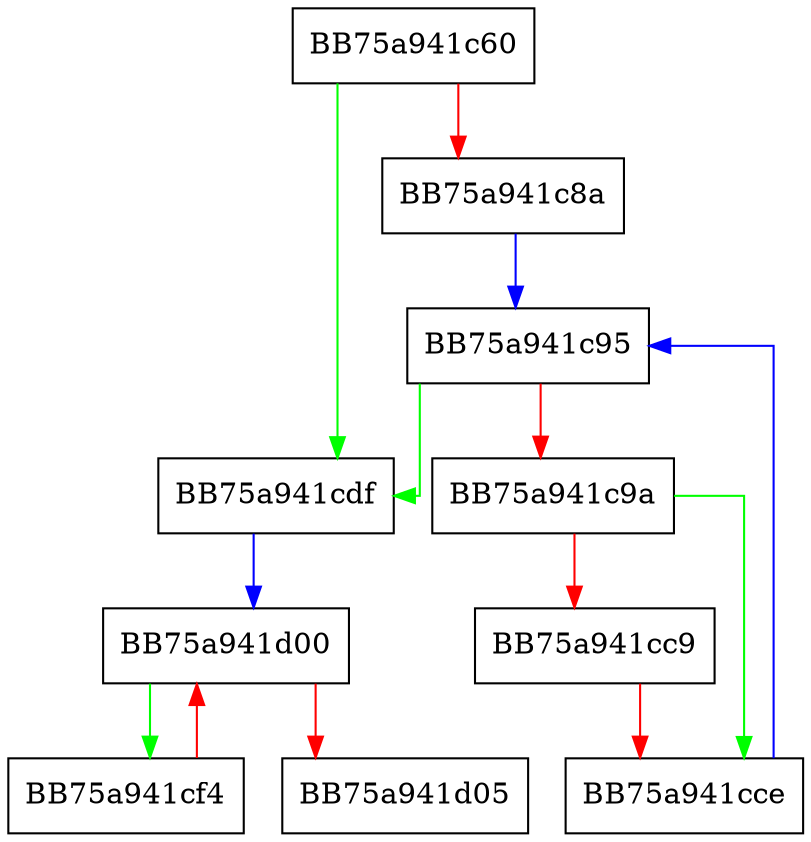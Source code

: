 digraph reset {
  node [shape="box"];
  graph [splines=ortho];
  BB75a941c60 -> BB75a941cdf [color="green"];
  BB75a941c60 -> BB75a941c8a [color="red"];
  BB75a941c8a -> BB75a941c95 [color="blue"];
  BB75a941c95 -> BB75a941cdf [color="green"];
  BB75a941c95 -> BB75a941c9a [color="red"];
  BB75a941c9a -> BB75a941cce [color="green"];
  BB75a941c9a -> BB75a941cc9 [color="red"];
  BB75a941cc9 -> BB75a941cce [color="red"];
  BB75a941cce -> BB75a941c95 [color="blue"];
  BB75a941cdf -> BB75a941d00 [color="blue"];
  BB75a941cf4 -> BB75a941d00 [color="red"];
  BB75a941d00 -> BB75a941cf4 [color="green"];
  BB75a941d00 -> BB75a941d05 [color="red"];
}